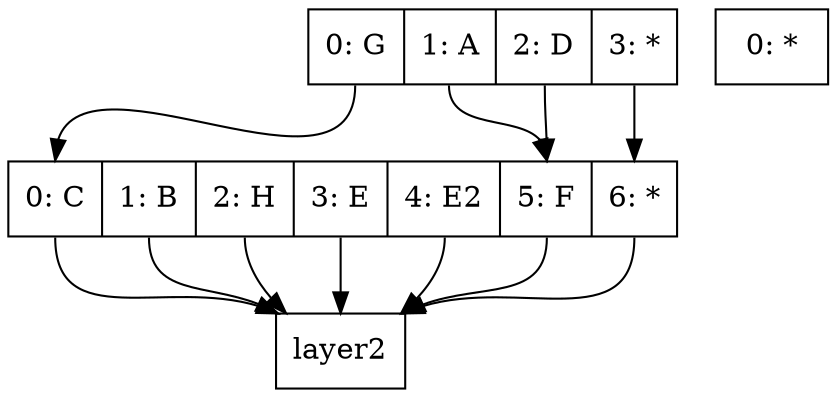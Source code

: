 digraph LayeredContainmentList {
	node [shape=record];

	layer0 [label="<n0> 0: G|<n1> 1: A|<n2> 2: D|<n3> 3: *"];
	layer0:n0 -> layer1:n0;
	layer0:n1 -> layer1:n5;
	layer0:n2 -> layer1:n5;
	layer0:n3 -> layer1:n6;
	
	layer1 [label="<n0> 0: C|<n1> 1: B|<n2> 2: H|<n3> 3: E|<n4> 4: E2|<n5> 5: F|<n6> 6: *"];
	layer1:n0 -> layer2:n0;
	layer1:n1 -> layer2:n0;
	layer1:n2 -> layer2:n0;
	layer1:n3 -> layer2:n0;
	layer1:n4 -> layer2:n0;
	layer1:n5 -> layer2:n0;
	layer1:n6 -> layer2:n0;
	
	layer3 [label="<n0> 0: *"];
}